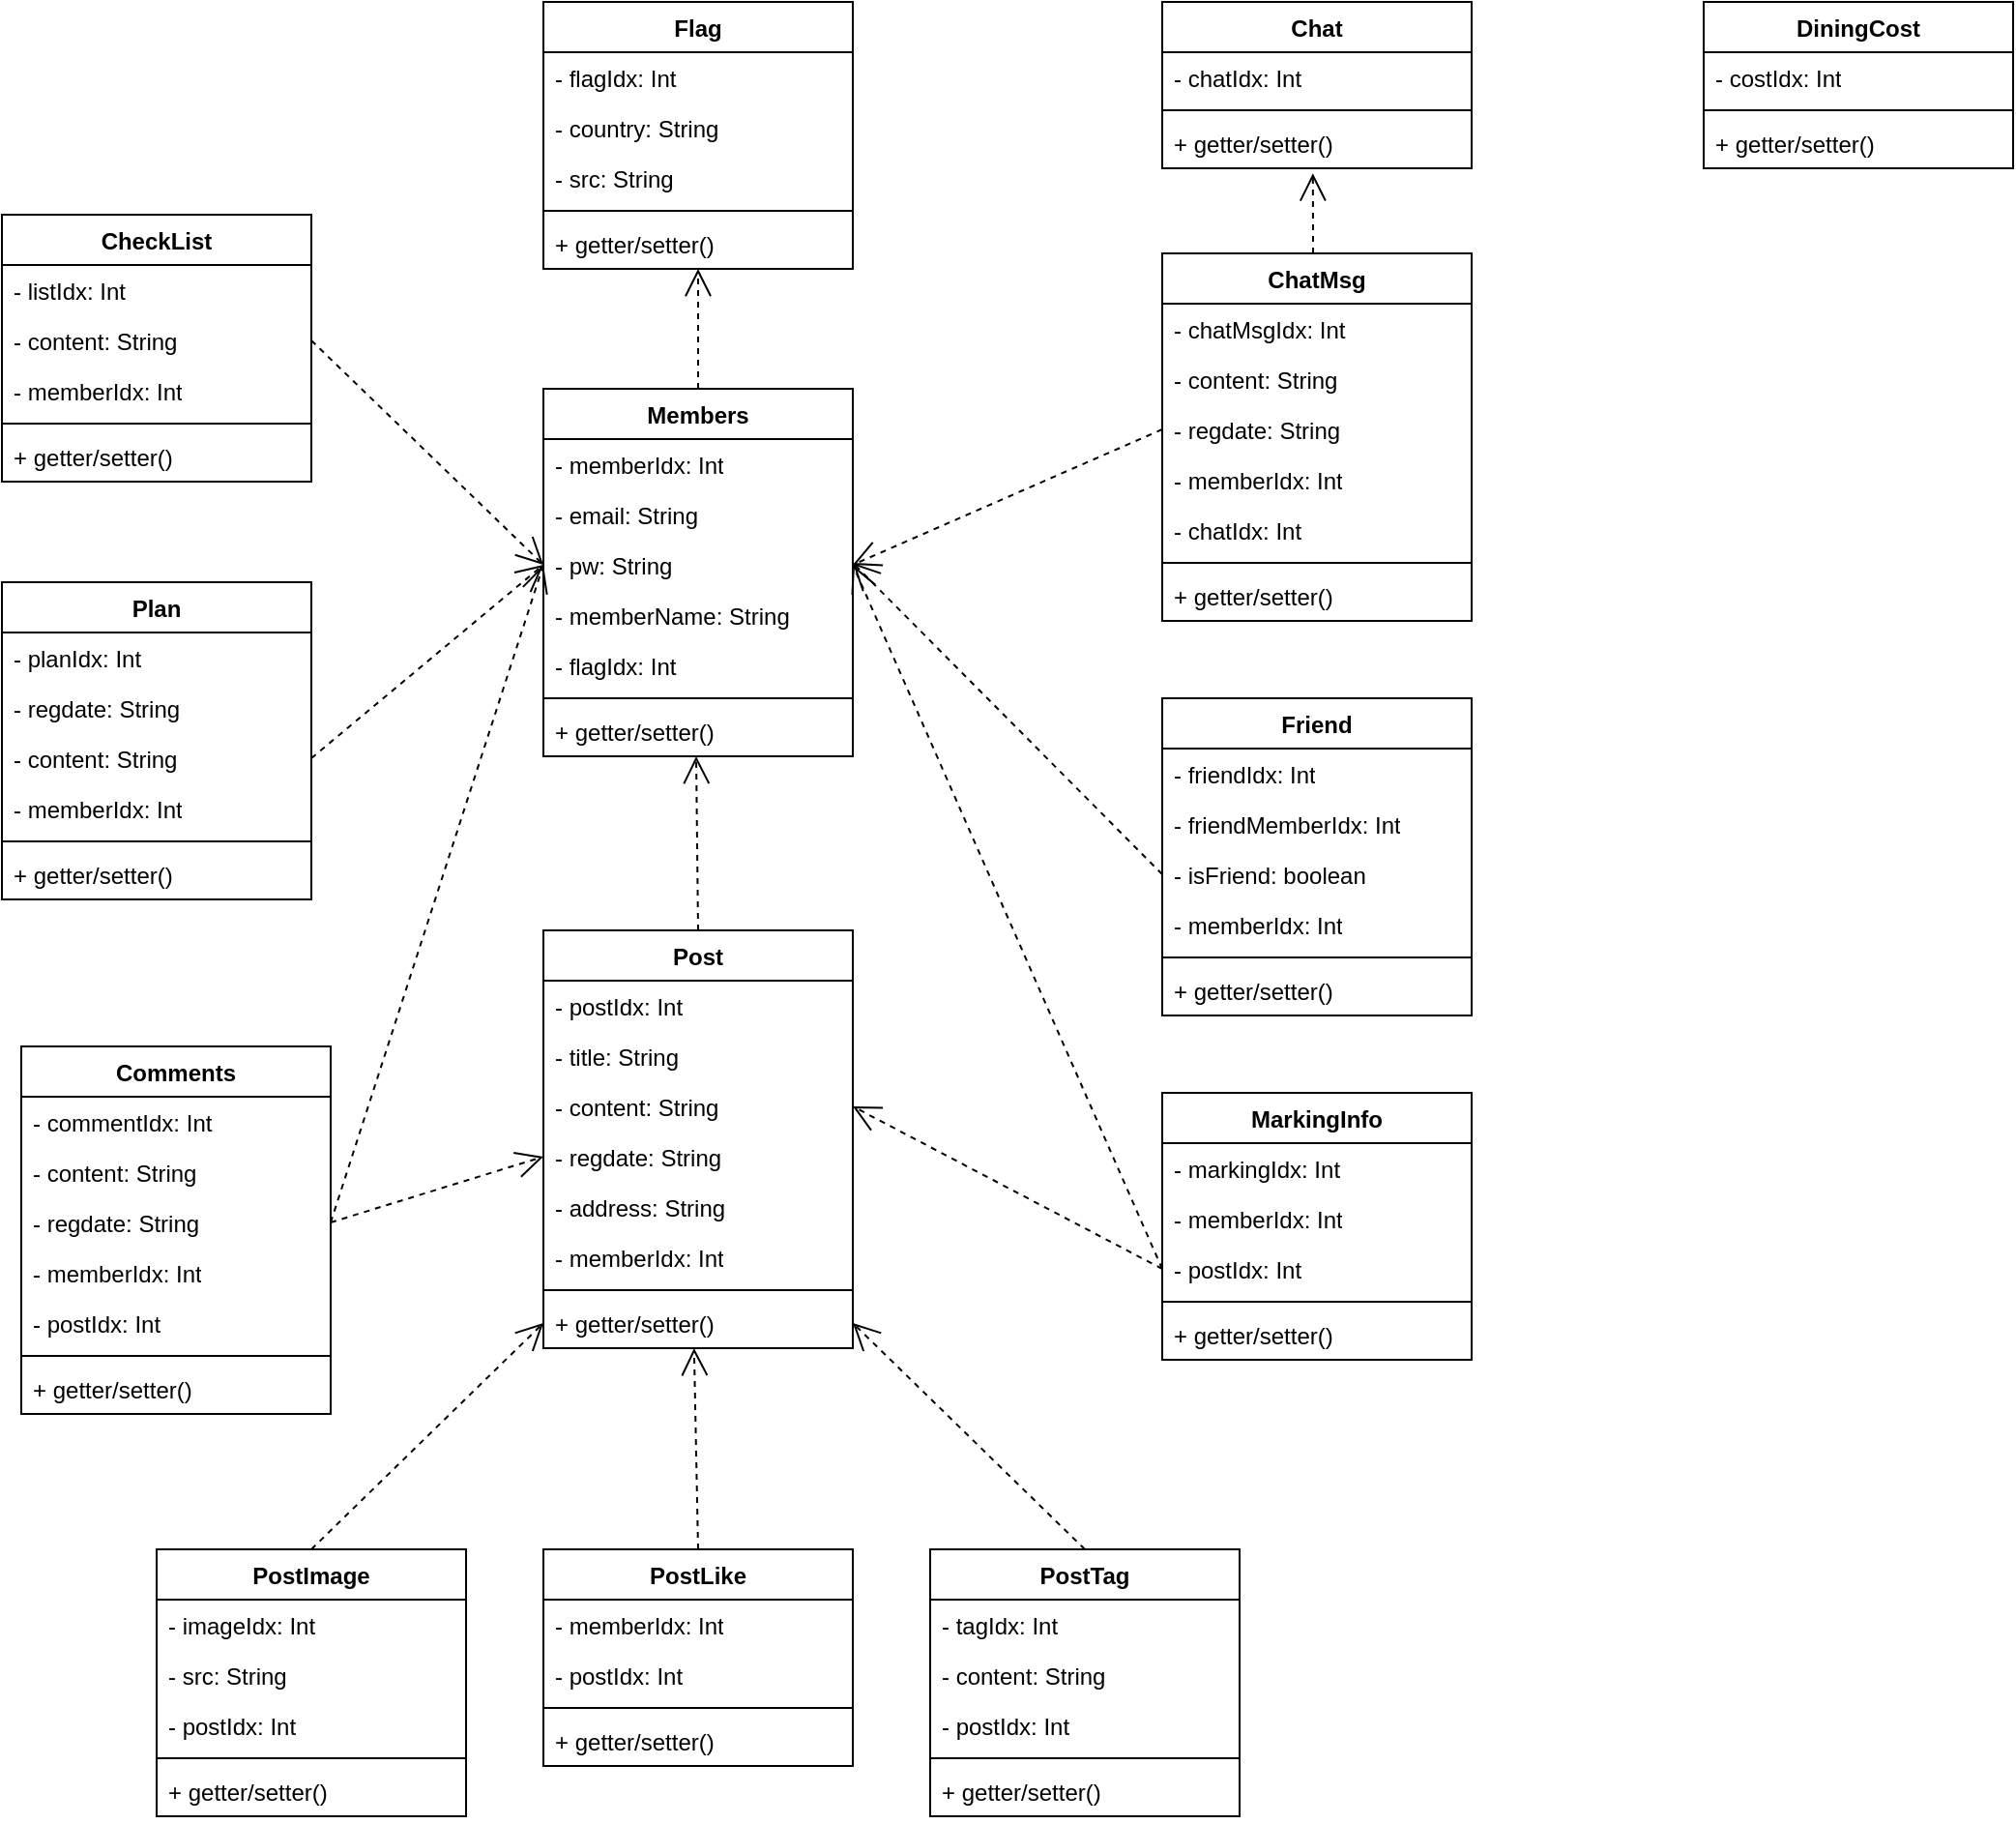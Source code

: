 <mxfile version="22.1.16" type="device">
  <diagram name="페이지-1" id="od5xdkLpZM2hRS--o86l">
    <mxGraphModel dx="1235" dy="614" grid="1" gridSize="10" guides="1" tooltips="1" connect="1" arrows="1" fold="1" page="1" pageScale="1" pageWidth="583" pageHeight="827" math="0" shadow="0">
      <root>
        <mxCell id="0" />
        <mxCell id="1" parent="0" />
        <mxCell id="5p9PvRlYCRHlStbMzKs2-5" value="Members" style="swimlane;fontStyle=1;align=center;verticalAlign=top;childLayout=stackLayout;horizontal=1;startSize=26;horizontalStack=0;resizeParent=1;resizeParentMax=0;resizeLast=0;collapsible=1;marginBottom=0;whiteSpace=wrap;html=1;" vertex="1" parent="1">
          <mxGeometry x="320" y="240" width="160" height="190" as="geometry" />
        </mxCell>
        <mxCell id="5p9PvRlYCRHlStbMzKs2-6" value="- memberIdx: Int" style="text;strokeColor=none;fillColor=none;align=left;verticalAlign=top;spacingLeft=4;spacingRight=4;overflow=hidden;rotatable=0;points=[[0,0.5],[1,0.5]];portConstraint=eastwest;whiteSpace=wrap;html=1;" vertex="1" parent="5p9PvRlYCRHlStbMzKs2-5">
          <mxGeometry y="26" width="160" height="26" as="geometry" />
        </mxCell>
        <mxCell id="5p9PvRlYCRHlStbMzKs2-10" value="- email: String" style="text;strokeColor=none;fillColor=none;align=left;verticalAlign=top;spacingLeft=4;spacingRight=4;overflow=hidden;rotatable=0;points=[[0,0.5],[1,0.5]];portConstraint=eastwest;whiteSpace=wrap;html=1;" vertex="1" parent="5p9PvRlYCRHlStbMzKs2-5">
          <mxGeometry y="52" width="160" height="26" as="geometry" />
        </mxCell>
        <mxCell id="5p9PvRlYCRHlStbMzKs2-11" value="- pw: String" style="text;strokeColor=none;fillColor=none;align=left;verticalAlign=top;spacingLeft=4;spacingRight=4;overflow=hidden;rotatable=0;points=[[0,0.5],[1,0.5]];portConstraint=eastwest;whiteSpace=wrap;html=1;" vertex="1" parent="5p9PvRlYCRHlStbMzKs2-5">
          <mxGeometry y="78" width="160" height="26" as="geometry" />
        </mxCell>
        <mxCell id="5p9PvRlYCRHlStbMzKs2-12" value="- memberName: String" style="text;strokeColor=none;fillColor=none;align=left;verticalAlign=top;spacingLeft=4;spacingRight=4;overflow=hidden;rotatable=0;points=[[0,0.5],[1,0.5]];portConstraint=eastwest;whiteSpace=wrap;html=1;" vertex="1" parent="5p9PvRlYCRHlStbMzKs2-5">
          <mxGeometry y="104" width="160" height="26" as="geometry" />
        </mxCell>
        <mxCell id="5p9PvRlYCRHlStbMzKs2-13" value="- flagIdx: Int" style="text;strokeColor=none;fillColor=none;align=left;verticalAlign=top;spacingLeft=4;spacingRight=4;overflow=hidden;rotatable=0;points=[[0,0.5],[1,0.5]];portConstraint=eastwest;whiteSpace=wrap;html=1;" vertex="1" parent="5p9PvRlYCRHlStbMzKs2-5">
          <mxGeometry y="130" width="160" height="26" as="geometry" />
        </mxCell>
        <mxCell id="5p9PvRlYCRHlStbMzKs2-7" value="" style="line;strokeWidth=1;fillColor=none;align=left;verticalAlign=middle;spacingTop=-1;spacingLeft=3;spacingRight=3;rotatable=0;labelPosition=right;points=[];portConstraint=eastwest;strokeColor=inherit;" vertex="1" parent="5p9PvRlYCRHlStbMzKs2-5">
          <mxGeometry y="156" width="160" height="8" as="geometry" />
        </mxCell>
        <mxCell id="5p9PvRlYCRHlStbMzKs2-8" value="+ getter/setter()" style="text;strokeColor=none;fillColor=none;align=left;verticalAlign=top;spacingLeft=4;spacingRight=4;overflow=hidden;rotatable=0;points=[[0,0.5],[1,0.5]];portConstraint=eastwest;whiteSpace=wrap;html=1;" vertex="1" parent="5p9PvRlYCRHlStbMzKs2-5">
          <mxGeometry y="164" width="160" height="26" as="geometry" />
        </mxCell>
        <mxCell id="5p9PvRlYCRHlStbMzKs2-14" value="Flag" style="swimlane;fontStyle=1;align=center;verticalAlign=top;childLayout=stackLayout;horizontal=1;startSize=26;horizontalStack=0;resizeParent=1;resizeParentMax=0;resizeLast=0;collapsible=1;marginBottom=0;whiteSpace=wrap;html=1;" vertex="1" parent="1">
          <mxGeometry x="320" y="40" width="160" height="138" as="geometry" />
        </mxCell>
        <mxCell id="5p9PvRlYCRHlStbMzKs2-15" value="- flagIdx: Int" style="text;strokeColor=none;fillColor=none;align=left;verticalAlign=top;spacingLeft=4;spacingRight=4;overflow=hidden;rotatable=0;points=[[0,0.5],[1,0.5]];portConstraint=eastwest;whiteSpace=wrap;html=1;" vertex="1" parent="5p9PvRlYCRHlStbMzKs2-14">
          <mxGeometry y="26" width="160" height="26" as="geometry" />
        </mxCell>
        <mxCell id="5p9PvRlYCRHlStbMzKs2-16" value="- country: String" style="text;strokeColor=none;fillColor=none;align=left;verticalAlign=top;spacingLeft=4;spacingRight=4;overflow=hidden;rotatable=0;points=[[0,0.5],[1,0.5]];portConstraint=eastwest;whiteSpace=wrap;html=1;" vertex="1" parent="5p9PvRlYCRHlStbMzKs2-14">
          <mxGeometry y="52" width="160" height="26" as="geometry" />
        </mxCell>
        <mxCell id="5p9PvRlYCRHlStbMzKs2-17" value="- src: String" style="text;strokeColor=none;fillColor=none;align=left;verticalAlign=top;spacingLeft=4;spacingRight=4;overflow=hidden;rotatable=0;points=[[0,0.5],[1,0.5]];portConstraint=eastwest;whiteSpace=wrap;html=1;" vertex="1" parent="5p9PvRlYCRHlStbMzKs2-14">
          <mxGeometry y="78" width="160" height="26" as="geometry" />
        </mxCell>
        <mxCell id="5p9PvRlYCRHlStbMzKs2-20" value="" style="line;strokeWidth=1;fillColor=none;align=left;verticalAlign=middle;spacingTop=-1;spacingLeft=3;spacingRight=3;rotatable=0;labelPosition=right;points=[];portConstraint=eastwest;strokeColor=inherit;" vertex="1" parent="5p9PvRlYCRHlStbMzKs2-14">
          <mxGeometry y="104" width="160" height="8" as="geometry" />
        </mxCell>
        <mxCell id="5p9PvRlYCRHlStbMzKs2-21" value="+ getter/setter()" style="text;strokeColor=none;fillColor=none;align=left;verticalAlign=top;spacingLeft=4;spacingRight=4;overflow=hidden;rotatable=0;points=[[0,0.5],[1,0.5]];portConstraint=eastwest;whiteSpace=wrap;html=1;" vertex="1" parent="5p9PvRlYCRHlStbMzKs2-14">
          <mxGeometry y="112" width="160" height="26" as="geometry" />
        </mxCell>
        <mxCell id="5p9PvRlYCRHlStbMzKs2-22" value="Post" style="swimlane;fontStyle=1;align=center;verticalAlign=top;childLayout=stackLayout;horizontal=1;startSize=26;horizontalStack=0;resizeParent=1;resizeParentMax=0;resizeLast=0;collapsible=1;marginBottom=0;whiteSpace=wrap;html=1;" vertex="1" parent="1">
          <mxGeometry x="320" y="520" width="160" height="216" as="geometry" />
        </mxCell>
        <mxCell id="5p9PvRlYCRHlStbMzKs2-23" value="- postIdx: Int" style="text;strokeColor=none;fillColor=none;align=left;verticalAlign=top;spacingLeft=4;spacingRight=4;overflow=hidden;rotatable=0;points=[[0,0.5],[1,0.5]];portConstraint=eastwest;whiteSpace=wrap;html=1;" vertex="1" parent="5p9PvRlYCRHlStbMzKs2-22">
          <mxGeometry y="26" width="160" height="26" as="geometry" />
        </mxCell>
        <mxCell id="5p9PvRlYCRHlStbMzKs2-24" value="- title: String" style="text;strokeColor=none;fillColor=none;align=left;verticalAlign=top;spacingLeft=4;spacingRight=4;overflow=hidden;rotatable=0;points=[[0,0.5],[1,0.5]];portConstraint=eastwest;whiteSpace=wrap;html=1;" vertex="1" parent="5p9PvRlYCRHlStbMzKs2-22">
          <mxGeometry y="52" width="160" height="26" as="geometry" />
        </mxCell>
        <mxCell id="5p9PvRlYCRHlStbMzKs2-25" value="- content: String" style="text;strokeColor=none;fillColor=none;align=left;verticalAlign=top;spacingLeft=4;spacingRight=4;overflow=hidden;rotatable=0;points=[[0,0.5],[1,0.5]];portConstraint=eastwest;whiteSpace=wrap;html=1;" vertex="1" parent="5p9PvRlYCRHlStbMzKs2-22">
          <mxGeometry y="78" width="160" height="26" as="geometry" />
        </mxCell>
        <mxCell id="5p9PvRlYCRHlStbMzKs2-26" value="- regdate: String" style="text;strokeColor=none;fillColor=none;align=left;verticalAlign=top;spacingLeft=4;spacingRight=4;overflow=hidden;rotatable=0;points=[[0,0.5],[1,0.5]];portConstraint=eastwest;whiteSpace=wrap;html=1;" vertex="1" parent="5p9PvRlYCRHlStbMzKs2-22">
          <mxGeometry y="104" width="160" height="26" as="geometry" />
        </mxCell>
        <mxCell id="5p9PvRlYCRHlStbMzKs2-27" value="- address: String" style="text;strokeColor=none;fillColor=none;align=left;verticalAlign=top;spacingLeft=4;spacingRight=4;overflow=hidden;rotatable=0;points=[[0,0.5],[1,0.5]];portConstraint=eastwest;whiteSpace=wrap;html=1;" vertex="1" parent="5p9PvRlYCRHlStbMzKs2-22">
          <mxGeometry y="130" width="160" height="26" as="geometry" />
        </mxCell>
        <mxCell id="5p9PvRlYCRHlStbMzKs2-30" value="- memberIdx: Int" style="text;strokeColor=none;fillColor=none;align=left;verticalAlign=top;spacingLeft=4;spacingRight=4;overflow=hidden;rotatable=0;points=[[0,0.5],[1,0.5]];portConstraint=eastwest;whiteSpace=wrap;html=1;" vertex="1" parent="5p9PvRlYCRHlStbMzKs2-22">
          <mxGeometry y="156" width="160" height="26" as="geometry" />
        </mxCell>
        <mxCell id="5p9PvRlYCRHlStbMzKs2-28" value="" style="line;strokeWidth=1;fillColor=none;align=left;verticalAlign=middle;spacingTop=-1;spacingLeft=3;spacingRight=3;rotatable=0;labelPosition=right;points=[];portConstraint=eastwest;strokeColor=inherit;" vertex="1" parent="5p9PvRlYCRHlStbMzKs2-22">
          <mxGeometry y="182" width="160" height="8" as="geometry" />
        </mxCell>
        <mxCell id="5p9PvRlYCRHlStbMzKs2-29" value="+ getter/setter()" style="text;strokeColor=none;fillColor=none;align=left;verticalAlign=top;spacingLeft=4;spacingRight=4;overflow=hidden;rotatable=0;points=[[0,0.5],[1,0.5]];portConstraint=eastwest;whiteSpace=wrap;html=1;" vertex="1" parent="5p9PvRlYCRHlStbMzKs2-22">
          <mxGeometry y="190" width="160" height="26" as="geometry" />
        </mxCell>
        <mxCell id="5p9PvRlYCRHlStbMzKs2-32" value="PostImage" style="swimlane;fontStyle=1;align=center;verticalAlign=top;childLayout=stackLayout;horizontal=1;startSize=26;horizontalStack=0;resizeParent=1;resizeParentMax=0;resizeLast=0;collapsible=1;marginBottom=0;whiteSpace=wrap;html=1;" vertex="1" parent="1">
          <mxGeometry x="120" y="840" width="160" height="138" as="geometry" />
        </mxCell>
        <mxCell id="5p9PvRlYCRHlStbMzKs2-33" value="- imageIdx: Int" style="text;strokeColor=none;fillColor=none;align=left;verticalAlign=top;spacingLeft=4;spacingRight=4;overflow=hidden;rotatable=0;points=[[0,0.5],[1,0.5]];portConstraint=eastwest;whiteSpace=wrap;html=1;" vertex="1" parent="5p9PvRlYCRHlStbMzKs2-32">
          <mxGeometry y="26" width="160" height="26" as="geometry" />
        </mxCell>
        <mxCell id="5p9PvRlYCRHlStbMzKs2-34" value="- src: String" style="text;strokeColor=none;fillColor=none;align=left;verticalAlign=top;spacingLeft=4;spacingRight=4;overflow=hidden;rotatable=0;points=[[0,0.5],[1,0.5]];portConstraint=eastwest;whiteSpace=wrap;html=1;" vertex="1" parent="5p9PvRlYCRHlStbMzKs2-32">
          <mxGeometry y="52" width="160" height="26" as="geometry" />
        </mxCell>
        <mxCell id="5p9PvRlYCRHlStbMzKs2-35" value="- postIdx: Int" style="text;strokeColor=none;fillColor=none;align=left;verticalAlign=top;spacingLeft=4;spacingRight=4;overflow=hidden;rotatable=0;points=[[0,0.5],[1,0.5]];portConstraint=eastwest;whiteSpace=wrap;html=1;" vertex="1" parent="5p9PvRlYCRHlStbMzKs2-32">
          <mxGeometry y="78" width="160" height="26" as="geometry" />
        </mxCell>
        <mxCell id="5p9PvRlYCRHlStbMzKs2-39" value="" style="line;strokeWidth=1;fillColor=none;align=left;verticalAlign=middle;spacingTop=-1;spacingLeft=3;spacingRight=3;rotatable=0;labelPosition=right;points=[];portConstraint=eastwest;strokeColor=inherit;" vertex="1" parent="5p9PvRlYCRHlStbMzKs2-32">
          <mxGeometry y="104" width="160" height="8" as="geometry" />
        </mxCell>
        <mxCell id="5p9PvRlYCRHlStbMzKs2-40" value="+ getter/setter()" style="text;strokeColor=none;fillColor=none;align=left;verticalAlign=top;spacingLeft=4;spacingRight=4;overflow=hidden;rotatable=0;points=[[0,0.5],[1,0.5]];portConstraint=eastwest;whiteSpace=wrap;html=1;" vertex="1" parent="5p9PvRlYCRHlStbMzKs2-32">
          <mxGeometry y="112" width="160" height="26" as="geometry" />
        </mxCell>
        <mxCell id="5p9PvRlYCRHlStbMzKs2-41" value="PostTag" style="swimlane;fontStyle=1;align=center;verticalAlign=top;childLayout=stackLayout;horizontal=1;startSize=26;horizontalStack=0;resizeParent=1;resizeParentMax=0;resizeLast=0;collapsible=1;marginBottom=0;whiteSpace=wrap;html=1;" vertex="1" parent="1">
          <mxGeometry x="520" y="840" width="160" height="138" as="geometry" />
        </mxCell>
        <mxCell id="5p9PvRlYCRHlStbMzKs2-42" value="- tagIdx: Int" style="text;strokeColor=none;fillColor=none;align=left;verticalAlign=top;spacingLeft=4;spacingRight=4;overflow=hidden;rotatable=0;points=[[0,0.5],[1,0.5]];portConstraint=eastwest;whiteSpace=wrap;html=1;" vertex="1" parent="5p9PvRlYCRHlStbMzKs2-41">
          <mxGeometry y="26" width="160" height="26" as="geometry" />
        </mxCell>
        <mxCell id="5p9PvRlYCRHlStbMzKs2-43" value="- content: String" style="text;strokeColor=none;fillColor=none;align=left;verticalAlign=top;spacingLeft=4;spacingRight=4;overflow=hidden;rotatable=0;points=[[0,0.5],[1,0.5]];portConstraint=eastwest;whiteSpace=wrap;html=1;" vertex="1" parent="5p9PvRlYCRHlStbMzKs2-41">
          <mxGeometry y="52" width="160" height="26" as="geometry" />
        </mxCell>
        <mxCell id="5p9PvRlYCRHlStbMzKs2-44" value="- postIdx: Int" style="text;strokeColor=none;fillColor=none;align=left;verticalAlign=top;spacingLeft=4;spacingRight=4;overflow=hidden;rotatable=0;points=[[0,0.5],[1,0.5]];portConstraint=eastwest;whiteSpace=wrap;html=1;" vertex="1" parent="5p9PvRlYCRHlStbMzKs2-41">
          <mxGeometry y="78" width="160" height="26" as="geometry" />
        </mxCell>
        <mxCell id="5p9PvRlYCRHlStbMzKs2-45" value="" style="line;strokeWidth=1;fillColor=none;align=left;verticalAlign=middle;spacingTop=-1;spacingLeft=3;spacingRight=3;rotatable=0;labelPosition=right;points=[];portConstraint=eastwest;strokeColor=inherit;" vertex="1" parent="5p9PvRlYCRHlStbMzKs2-41">
          <mxGeometry y="104" width="160" height="8" as="geometry" />
        </mxCell>
        <mxCell id="5p9PvRlYCRHlStbMzKs2-46" value="+ getter/setter()" style="text;strokeColor=none;fillColor=none;align=left;verticalAlign=top;spacingLeft=4;spacingRight=4;overflow=hidden;rotatable=0;points=[[0,0.5],[1,0.5]];portConstraint=eastwest;whiteSpace=wrap;html=1;" vertex="1" parent="5p9PvRlYCRHlStbMzKs2-41">
          <mxGeometry y="112" width="160" height="26" as="geometry" />
        </mxCell>
        <mxCell id="5p9PvRlYCRHlStbMzKs2-47" value="PostLike" style="swimlane;fontStyle=1;align=center;verticalAlign=top;childLayout=stackLayout;horizontal=1;startSize=26;horizontalStack=0;resizeParent=1;resizeParentMax=0;resizeLast=0;collapsible=1;marginBottom=0;whiteSpace=wrap;html=1;" vertex="1" parent="1">
          <mxGeometry x="320" y="840" width="160" height="112" as="geometry" />
        </mxCell>
        <mxCell id="5p9PvRlYCRHlStbMzKs2-48" value="- memberIdx: Int" style="text;strokeColor=none;fillColor=none;align=left;verticalAlign=top;spacingLeft=4;spacingRight=4;overflow=hidden;rotatable=0;points=[[0,0.5],[1,0.5]];portConstraint=eastwest;whiteSpace=wrap;html=1;" vertex="1" parent="5p9PvRlYCRHlStbMzKs2-47">
          <mxGeometry y="26" width="160" height="26" as="geometry" />
        </mxCell>
        <mxCell id="5p9PvRlYCRHlStbMzKs2-49" value="- postIdx: Int" style="text;strokeColor=none;fillColor=none;align=left;verticalAlign=top;spacingLeft=4;spacingRight=4;overflow=hidden;rotatable=0;points=[[0,0.5],[1,0.5]];portConstraint=eastwest;whiteSpace=wrap;html=1;" vertex="1" parent="5p9PvRlYCRHlStbMzKs2-47">
          <mxGeometry y="52" width="160" height="26" as="geometry" />
        </mxCell>
        <mxCell id="5p9PvRlYCRHlStbMzKs2-51" value="" style="line;strokeWidth=1;fillColor=none;align=left;verticalAlign=middle;spacingTop=-1;spacingLeft=3;spacingRight=3;rotatable=0;labelPosition=right;points=[];portConstraint=eastwest;strokeColor=inherit;" vertex="1" parent="5p9PvRlYCRHlStbMzKs2-47">
          <mxGeometry y="78" width="160" height="8" as="geometry" />
        </mxCell>
        <mxCell id="5p9PvRlYCRHlStbMzKs2-52" value="+ getter/setter()" style="text;strokeColor=none;fillColor=none;align=left;verticalAlign=top;spacingLeft=4;spacingRight=4;overflow=hidden;rotatable=0;points=[[0,0.5],[1,0.5]];portConstraint=eastwest;whiteSpace=wrap;html=1;" vertex="1" parent="5p9PvRlYCRHlStbMzKs2-47">
          <mxGeometry y="86" width="160" height="26" as="geometry" />
        </mxCell>
        <mxCell id="5p9PvRlYCRHlStbMzKs2-53" value="MarkingInfo" style="swimlane;fontStyle=1;align=center;verticalAlign=top;childLayout=stackLayout;horizontal=1;startSize=26;horizontalStack=0;resizeParent=1;resizeParentMax=0;resizeLast=0;collapsible=1;marginBottom=0;whiteSpace=wrap;html=1;" vertex="1" parent="1">
          <mxGeometry x="640" y="604" width="160" height="138" as="geometry" />
        </mxCell>
        <mxCell id="5p9PvRlYCRHlStbMzKs2-54" value="- markingIdx: Int" style="text;strokeColor=none;fillColor=none;align=left;verticalAlign=top;spacingLeft=4;spacingRight=4;overflow=hidden;rotatable=0;points=[[0,0.5],[1,0.5]];portConstraint=eastwest;whiteSpace=wrap;html=1;" vertex="1" parent="5p9PvRlYCRHlStbMzKs2-53">
          <mxGeometry y="26" width="160" height="26" as="geometry" />
        </mxCell>
        <mxCell id="5p9PvRlYCRHlStbMzKs2-55" value="- memberIdx: Int" style="text;strokeColor=none;fillColor=none;align=left;verticalAlign=top;spacingLeft=4;spacingRight=4;overflow=hidden;rotatable=0;points=[[0,0.5],[1,0.5]];portConstraint=eastwest;whiteSpace=wrap;html=1;" vertex="1" parent="5p9PvRlYCRHlStbMzKs2-53">
          <mxGeometry y="52" width="160" height="26" as="geometry" />
        </mxCell>
        <mxCell id="5p9PvRlYCRHlStbMzKs2-58" value="- postIdx: Int" style="text;strokeColor=none;fillColor=none;align=left;verticalAlign=top;spacingLeft=4;spacingRight=4;overflow=hidden;rotatable=0;points=[[0,0.5],[1,0.5]];portConstraint=eastwest;whiteSpace=wrap;html=1;" vertex="1" parent="5p9PvRlYCRHlStbMzKs2-53">
          <mxGeometry y="78" width="160" height="26" as="geometry" />
        </mxCell>
        <mxCell id="5p9PvRlYCRHlStbMzKs2-56" value="" style="line;strokeWidth=1;fillColor=none;align=left;verticalAlign=middle;spacingTop=-1;spacingLeft=3;spacingRight=3;rotatable=0;labelPosition=right;points=[];portConstraint=eastwest;strokeColor=inherit;" vertex="1" parent="5p9PvRlYCRHlStbMzKs2-53">
          <mxGeometry y="104" width="160" height="8" as="geometry" />
        </mxCell>
        <mxCell id="5p9PvRlYCRHlStbMzKs2-57" value="+ getter/setter()" style="text;strokeColor=none;fillColor=none;align=left;verticalAlign=top;spacingLeft=4;spacingRight=4;overflow=hidden;rotatable=0;points=[[0,0.5],[1,0.5]];portConstraint=eastwest;whiteSpace=wrap;html=1;" vertex="1" parent="5p9PvRlYCRHlStbMzKs2-53">
          <mxGeometry y="112" width="160" height="26" as="geometry" />
        </mxCell>
        <mxCell id="5p9PvRlYCRHlStbMzKs2-59" value="Comments" style="swimlane;fontStyle=1;align=center;verticalAlign=top;childLayout=stackLayout;horizontal=1;startSize=26;horizontalStack=0;resizeParent=1;resizeParentMax=0;resizeLast=0;collapsible=1;marginBottom=0;whiteSpace=wrap;html=1;" vertex="1" parent="1">
          <mxGeometry x="50" y="580" width="160" height="190" as="geometry" />
        </mxCell>
        <mxCell id="5p9PvRlYCRHlStbMzKs2-60" value="- commentIdx: Int" style="text;strokeColor=none;fillColor=none;align=left;verticalAlign=top;spacingLeft=4;spacingRight=4;overflow=hidden;rotatable=0;points=[[0,0.5],[1,0.5]];portConstraint=eastwest;whiteSpace=wrap;html=1;" vertex="1" parent="5p9PvRlYCRHlStbMzKs2-59">
          <mxGeometry y="26" width="160" height="26" as="geometry" />
        </mxCell>
        <mxCell id="5p9PvRlYCRHlStbMzKs2-61" value="- content: String" style="text;strokeColor=none;fillColor=none;align=left;verticalAlign=top;spacingLeft=4;spacingRight=4;overflow=hidden;rotatable=0;points=[[0,0.5],[1,0.5]];portConstraint=eastwest;whiteSpace=wrap;html=1;" vertex="1" parent="5p9PvRlYCRHlStbMzKs2-59">
          <mxGeometry y="52" width="160" height="26" as="geometry" />
        </mxCell>
        <mxCell id="5p9PvRlYCRHlStbMzKs2-119" value="- regdate: String" style="text;strokeColor=none;fillColor=none;align=left;verticalAlign=top;spacingLeft=4;spacingRight=4;overflow=hidden;rotatable=0;points=[[0,0.5],[1,0.5]];portConstraint=eastwest;whiteSpace=wrap;html=1;" vertex="1" parent="5p9PvRlYCRHlStbMzKs2-59">
          <mxGeometry y="78" width="160" height="26" as="geometry" />
        </mxCell>
        <mxCell id="5p9PvRlYCRHlStbMzKs2-65" value="- memberIdx: Int" style="text;strokeColor=none;fillColor=none;align=left;verticalAlign=top;spacingLeft=4;spacingRight=4;overflow=hidden;rotatable=0;points=[[0,0.5],[1,0.5]];portConstraint=eastwest;whiteSpace=wrap;html=1;" vertex="1" parent="5p9PvRlYCRHlStbMzKs2-59">
          <mxGeometry y="104" width="160" height="26" as="geometry" />
        </mxCell>
        <mxCell id="5p9PvRlYCRHlStbMzKs2-62" value="- postIdx: Int" style="text;strokeColor=none;fillColor=none;align=left;verticalAlign=top;spacingLeft=4;spacingRight=4;overflow=hidden;rotatable=0;points=[[0,0.5],[1,0.5]];portConstraint=eastwest;whiteSpace=wrap;html=1;" vertex="1" parent="5p9PvRlYCRHlStbMzKs2-59">
          <mxGeometry y="130" width="160" height="26" as="geometry" />
        </mxCell>
        <mxCell id="5p9PvRlYCRHlStbMzKs2-63" value="" style="line;strokeWidth=1;fillColor=none;align=left;verticalAlign=middle;spacingTop=-1;spacingLeft=3;spacingRight=3;rotatable=0;labelPosition=right;points=[];portConstraint=eastwest;strokeColor=inherit;" vertex="1" parent="5p9PvRlYCRHlStbMzKs2-59">
          <mxGeometry y="156" width="160" height="8" as="geometry" />
        </mxCell>
        <mxCell id="5p9PvRlYCRHlStbMzKs2-64" value="+ getter/setter()" style="text;strokeColor=none;fillColor=none;align=left;verticalAlign=top;spacingLeft=4;spacingRight=4;overflow=hidden;rotatable=0;points=[[0,0.5],[1,0.5]];portConstraint=eastwest;whiteSpace=wrap;html=1;" vertex="1" parent="5p9PvRlYCRHlStbMzKs2-59">
          <mxGeometry y="164" width="160" height="26" as="geometry" />
        </mxCell>
        <mxCell id="5p9PvRlYCRHlStbMzKs2-66" value="CheckList" style="swimlane;fontStyle=1;align=center;verticalAlign=top;childLayout=stackLayout;horizontal=1;startSize=26;horizontalStack=0;resizeParent=1;resizeParentMax=0;resizeLast=0;collapsible=1;marginBottom=0;whiteSpace=wrap;html=1;" vertex="1" parent="1">
          <mxGeometry x="40" y="150" width="160" height="138" as="geometry" />
        </mxCell>
        <mxCell id="5p9PvRlYCRHlStbMzKs2-67" value="- listIdx: Int" style="text;strokeColor=none;fillColor=none;align=left;verticalAlign=top;spacingLeft=4;spacingRight=4;overflow=hidden;rotatable=0;points=[[0,0.5],[1,0.5]];portConstraint=eastwest;whiteSpace=wrap;html=1;" vertex="1" parent="5p9PvRlYCRHlStbMzKs2-66">
          <mxGeometry y="26" width="160" height="26" as="geometry" />
        </mxCell>
        <mxCell id="5p9PvRlYCRHlStbMzKs2-68" value="- content: String" style="text;strokeColor=none;fillColor=none;align=left;verticalAlign=top;spacingLeft=4;spacingRight=4;overflow=hidden;rotatable=0;points=[[0,0.5],[1,0.5]];portConstraint=eastwest;whiteSpace=wrap;html=1;" vertex="1" parent="5p9PvRlYCRHlStbMzKs2-66">
          <mxGeometry y="52" width="160" height="26" as="geometry" />
        </mxCell>
        <mxCell id="5p9PvRlYCRHlStbMzKs2-69" value="- memberIdx: Int" style="text;strokeColor=none;fillColor=none;align=left;verticalAlign=top;spacingLeft=4;spacingRight=4;overflow=hidden;rotatable=0;points=[[0,0.5],[1,0.5]];portConstraint=eastwest;whiteSpace=wrap;html=1;" vertex="1" parent="5p9PvRlYCRHlStbMzKs2-66">
          <mxGeometry y="78" width="160" height="26" as="geometry" />
        </mxCell>
        <mxCell id="5p9PvRlYCRHlStbMzKs2-70" value="" style="line;strokeWidth=1;fillColor=none;align=left;verticalAlign=middle;spacingTop=-1;spacingLeft=3;spacingRight=3;rotatable=0;labelPosition=right;points=[];portConstraint=eastwest;strokeColor=inherit;" vertex="1" parent="5p9PvRlYCRHlStbMzKs2-66">
          <mxGeometry y="104" width="160" height="8" as="geometry" />
        </mxCell>
        <mxCell id="5p9PvRlYCRHlStbMzKs2-71" value="+ getter/setter()" style="text;strokeColor=none;fillColor=none;align=left;verticalAlign=top;spacingLeft=4;spacingRight=4;overflow=hidden;rotatable=0;points=[[0,0.5],[1,0.5]];portConstraint=eastwest;whiteSpace=wrap;html=1;" vertex="1" parent="5p9PvRlYCRHlStbMzKs2-66">
          <mxGeometry y="112" width="160" height="26" as="geometry" />
        </mxCell>
        <mxCell id="5p9PvRlYCRHlStbMzKs2-72" value="Plan" style="swimlane;fontStyle=1;align=center;verticalAlign=top;childLayout=stackLayout;horizontal=1;startSize=26;horizontalStack=0;resizeParent=1;resizeParentMax=0;resizeLast=0;collapsible=1;marginBottom=0;whiteSpace=wrap;html=1;" vertex="1" parent="1">
          <mxGeometry x="40" y="340" width="160" height="164" as="geometry" />
        </mxCell>
        <mxCell id="5p9PvRlYCRHlStbMzKs2-73" value="- planIdx: Int" style="text;strokeColor=none;fillColor=none;align=left;verticalAlign=top;spacingLeft=4;spacingRight=4;overflow=hidden;rotatable=0;points=[[0,0.5],[1,0.5]];portConstraint=eastwest;whiteSpace=wrap;html=1;" vertex="1" parent="5p9PvRlYCRHlStbMzKs2-72">
          <mxGeometry y="26" width="160" height="26" as="geometry" />
        </mxCell>
        <mxCell id="5p9PvRlYCRHlStbMzKs2-74" value="- regdate: String" style="text;strokeColor=none;fillColor=none;align=left;verticalAlign=top;spacingLeft=4;spacingRight=4;overflow=hidden;rotatable=0;points=[[0,0.5],[1,0.5]];portConstraint=eastwest;whiteSpace=wrap;html=1;" vertex="1" parent="5p9PvRlYCRHlStbMzKs2-72">
          <mxGeometry y="52" width="160" height="26" as="geometry" />
        </mxCell>
        <mxCell id="5p9PvRlYCRHlStbMzKs2-78" value="- content: String" style="text;strokeColor=none;fillColor=none;align=left;verticalAlign=top;spacingLeft=4;spacingRight=4;overflow=hidden;rotatable=0;points=[[0,0.5],[1,0.5]];portConstraint=eastwest;whiteSpace=wrap;html=1;" vertex="1" parent="5p9PvRlYCRHlStbMzKs2-72">
          <mxGeometry y="78" width="160" height="26" as="geometry" />
        </mxCell>
        <mxCell id="5p9PvRlYCRHlStbMzKs2-75" value="- memberIdx: Int" style="text;strokeColor=none;fillColor=none;align=left;verticalAlign=top;spacingLeft=4;spacingRight=4;overflow=hidden;rotatable=0;points=[[0,0.5],[1,0.5]];portConstraint=eastwest;whiteSpace=wrap;html=1;" vertex="1" parent="5p9PvRlYCRHlStbMzKs2-72">
          <mxGeometry y="104" width="160" height="26" as="geometry" />
        </mxCell>
        <mxCell id="5p9PvRlYCRHlStbMzKs2-76" value="" style="line;strokeWidth=1;fillColor=none;align=left;verticalAlign=middle;spacingTop=-1;spacingLeft=3;spacingRight=3;rotatable=0;labelPosition=right;points=[];portConstraint=eastwest;strokeColor=inherit;" vertex="1" parent="5p9PvRlYCRHlStbMzKs2-72">
          <mxGeometry y="130" width="160" height="8" as="geometry" />
        </mxCell>
        <mxCell id="5p9PvRlYCRHlStbMzKs2-77" value="+ getter/setter()" style="text;strokeColor=none;fillColor=none;align=left;verticalAlign=top;spacingLeft=4;spacingRight=4;overflow=hidden;rotatable=0;points=[[0,0.5],[1,0.5]];portConstraint=eastwest;whiteSpace=wrap;html=1;" vertex="1" parent="5p9PvRlYCRHlStbMzKs2-72">
          <mxGeometry y="138" width="160" height="26" as="geometry" />
        </mxCell>
        <mxCell id="5p9PvRlYCRHlStbMzKs2-79" value="Friend" style="swimlane;fontStyle=1;align=center;verticalAlign=top;childLayout=stackLayout;horizontal=1;startSize=26;horizontalStack=0;resizeParent=1;resizeParentMax=0;resizeLast=0;collapsible=1;marginBottom=0;whiteSpace=wrap;html=1;" vertex="1" parent="1">
          <mxGeometry x="640" y="400" width="160" height="164" as="geometry" />
        </mxCell>
        <mxCell id="5p9PvRlYCRHlStbMzKs2-80" value="- friendIdx: Int" style="text;strokeColor=none;fillColor=none;align=left;verticalAlign=top;spacingLeft=4;spacingRight=4;overflow=hidden;rotatable=0;points=[[0,0.5],[1,0.5]];portConstraint=eastwest;whiteSpace=wrap;html=1;" vertex="1" parent="5p9PvRlYCRHlStbMzKs2-79">
          <mxGeometry y="26" width="160" height="26" as="geometry" />
        </mxCell>
        <mxCell id="5p9PvRlYCRHlStbMzKs2-86" value="- friendMemberIdx: Int" style="text;strokeColor=none;fillColor=none;align=left;verticalAlign=top;spacingLeft=4;spacingRight=4;overflow=hidden;rotatable=0;points=[[0,0.5],[1,0.5]];portConstraint=eastwest;whiteSpace=wrap;html=1;" vertex="1" parent="5p9PvRlYCRHlStbMzKs2-79">
          <mxGeometry y="52" width="160" height="26" as="geometry" />
        </mxCell>
        <mxCell id="5p9PvRlYCRHlStbMzKs2-81" value="- isFriend: boolean" style="text;strokeColor=none;fillColor=none;align=left;verticalAlign=top;spacingLeft=4;spacingRight=4;overflow=hidden;rotatable=0;points=[[0,0.5],[1,0.5]];portConstraint=eastwest;whiteSpace=wrap;html=1;" vertex="1" parent="5p9PvRlYCRHlStbMzKs2-79">
          <mxGeometry y="78" width="160" height="26" as="geometry" />
        </mxCell>
        <mxCell id="5p9PvRlYCRHlStbMzKs2-83" value="- memberIdx: Int" style="text;strokeColor=none;fillColor=none;align=left;verticalAlign=top;spacingLeft=4;spacingRight=4;overflow=hidden;rotatable=0;points=[[0,0.5],[1,0.5]];portConstraint=eastwest;whiteSpace=wrap;html=1;" vertex="1" parent="5p9PvRlYCRHlStbMzKs2-79">
          <mxGeometry y="104" width="160" height="26" as="geometry" />
        </mxCell>
        <mxCell id="5p9PvRlYCRHlStbMzKs2-84" value="" style="line;strokeWidth=1;fillColor=none;align=left;verticalAlign=middle;spacingTop=-1;spacingLeft=3;spacingRight=3;rotatable=0;labelPosition=right;points=[];portConstraint=eastwest;strokeColor=inherit;" vertex="1" parent="5p9PvRlYCRHlStbMzKs2-79">
          <mxGeometry y="130" width="160" height="8" as="geometry" />
        </mxCell>
        <mxCell id="5p9PvRlYCRHlStbMzKs2-85" value="+ getter/setter()" style="text;strokeColor=none;fillColor=none;align=left;verticalAlign=top;spacingLeft=4;spacingRight=4;overflow=hidden;rotatable=0;points=[[0,0.5],[1,0.5]];portConstraint=eastwest;whiteSpace=wrap;html=1;" vertex="1" parent="5p9PvRlYCRHlStbMzKs2-79">
          <mxGeometry y="138" width="160" height="26" as="geometry" />
        </mxCell>
        <mxCell id="5p9PvRlYCRHlStbMzKs2-87" value="Chat" style="swimlane;fontStyle=1;align=center;verticalAlign=top;childLayout=stackLayout;horizontal=1;startSize=26;horizontalStack=0;resizeParent=1;resizeParentMax=0;resizeLast=0;collapsible=1;marginBottom=0;whiteSpace=wrap;html=1;" vertex="1" parent="1">
          <mxGeometry x="640" y="40" width="160" height="86" as="geometry" />
        </mxCell>
        <mxCell id="5p9PvRlYCRHlStbMzKs2-88" value="- chatIdx: Int" style="text;strokeColor=none;fillColor=none;align=left;verticalAlign=top;spacingLeft=4;spacingRight=4;overflow=hidden;rotatable=0;points=[[0,0.5],[1,0.5]];portConstraint=eastwest;whiteSpace=wrap;html=1;" vertex="1" parent="5p9PvRlYCRHlStbMzKs2-87">
          <mxGeometry y="26" width="160" height="26" as="geometry" />
        </mxCell>
        <mxCell id="5p9PvRlYCRHlStbMzKs2-92" value="" style="line;strokeWidth=1;fillColor=none;align=left;verticalAlign=middle;spacingTop=-1;spacingLeft=3;spacingRight=3;rotatable=0;labelPosition=right;points=[];portConstraint=eastwest;strokeColor=inherit;" vertex="1" parent="5p9PvRlYCRHlStbMzKs2-87">
          <mxGeometry y="52" width="160" height="8" as="geometry" />
        </mxCell>
        <mxCell id="5p9PvRlYCRHlStbMzKs2-93" value="+ getter/setter()" style="text;strokeColor=none;fillColor=none;align=left;verticalAlign=top;spacingLeft=4;spacingRight=4;overflow=hidden;rotatable=0;points=[[0,0.5],[1,0.5]];portConstraint=eastwest;whiteSpace=wrap;html=1;" vertex="1" parent="5p9PvRlYCRHlStbMzKs2-87">
          <mxGeometry y="60" width="160" height="26" as="geometry" />
        </mxCell>
        <mxCell id="5p9PvRlYCRHlStbMzKs2-94" value="ChatMsg" style="swimlane;fontStyle=1;align=center;verticalAlign=top;childLayout=stackLayout;horizontal=1;startSize=26;horizontalStack=0;resizeParent=1;resizeParentMax=0;resizeLast=0;collapsible=1;marginBottom=0;whiteSpace=wrap;html=1;" vertex="1" parent="1">
          <mxGeometry x="640" y="170" width="160" height="190" as="geometry" />
        </mxCell>
        <mxCell id="5p9PvRlYCRHlStbMzKs2-95" value="- chatMsgIdx: Int" style="text;strokeColor=none;fillColor=none;align=left;verticalAlign=top;spacingLeft=4;spacingRight=4;overflow=hidden;rotatable=0;points=[[0,0.5],[1,0.5]];portConstraint=eastwest;whiteSpace=wrap;html=1;" vertex="1" parent="5p9PvRlYCRHlStbMzKs2-94">
          <mxGeometry y="26" width="160" height="26" as="geometry" />
        </mxCell>
        <mxCell id="5p9PvRlYCRHlStbMzKs2-99" value="- content: String" style="text;strokeColor=none;fillColor=none;align=left;verticalAlign=top;spacingLeft=4;spacingRight=4;overflow=hidden;rotatable=0;points=[[0,0.5],[1,0.5]];portConstraint=eastwest;whiteSpace=wrap;html=1;" vertex="1" parent="5p9PvRlYCRHlStbMzKs2-94">
          <mxGeometry y="52" width="160" height="26" as="geometry" />
        </mxCell>
        <mxCell id="5p9PvRlYCRHlStbMzKs2-100" value="- regdate: String" style="text;strokeColor=none;fillColor=none;align=left;verticalAlign=top;spacingLeft=4;spacingRight=4;overflow=hidden;rotatable=0;points=[[0,0.5],[1,0.5]];portConstraint=eastwest;whiteSpace=wrap;html=1;" vertex="1" parent="5p9PvRlYCRHlStbMzKs2-94">
          <mxGeometry y="78" width="160" height="26" as="geometry" />
        </mxCell>
        <mxCell id="5p9PvRlYCRHlStbMzKs2-101" value="- memberIdx: Int" style="text;strokeColor=none;fillColor=none;align=left;verticalAlign=top;spacingLeft=4;spacingRight=4;overflow=hidden;rotatable=0;points=[[0,0.5],[1,0.5]];portConstraint=eastwest;whiteSpace=wrap;html=1;" vertex="1" parent="5p9PvRlYCRHlStbMzKs2-94">
          <mxGeometry y="104" width="160" height="26" as="geometry" />
        </mxCell>
        <mxCell id="5p9PvRlYCRHlStbMzKs2-98" value="- chatIdx: Int" style="text;strokeColor=none;fillColor=none;align=left;verticalAlign=top;spacingLeft=4;spacingRight=4;overflow=hidden;rotatable=0;points=[[0,0.5],[1,0.5]];portConstraint=eastwest;whiteSpace=wrap;html=1;" vertex="1" parent="5p9PvRlYCRHlStbMzKs2-94">
          <mxGeometry y="130" width="160" height="26" as="geometry" />
        </mxCell>
        <mxCell id="5p9PvRlYCRHlStbMzKs2-96" value="" style="line;strokeWidth=1;fillColor=none;align=left;verticalAlign=middle;spacingTop=-1;spacingLeft=3;spacingRight=3;rotatable=0;labelPosition=right;points=[];portConstraint=eastwest;strokeColor=inherit;" vertex="1" parent="5p9PvRlYCRHlStbMzKs2-94">
          <mxGeometry y="156" width="160" height="8" as="geometry" />
        </mxCell>
        <mxCell id="5p9PvRlYCRHlStbMzKs2-97" value="+ getter/setter()" style="text;strokeColor=none;fillColor=none;align=left;verticalAlign=top;spacingLeft=4;spacingRight=4;overflow=hidden;rotatable=0;points=[[0,0.5],[1,0.5]];portConstraint=eastwest;whiteSpace=wrap;html=1;" vertex="1" parent="5p9PvRlYCRHlStbMzKs2-94">
          <mxGeometry y="164" width="160" height="26" as="geometry" />
        </mxCell>
        <mxCell id="5p9PvRlYCRHlStbMzKs2-106" value="DiningCost" style="swimlane;fontStyle=1;align=center;verticalAlign=top;childLayout=stackLayout;horizontal=1;startSize=26;horizontalStack=0;resizeParent=1;resizeParentMax=0;resizeLast=0;collapsible=1;marginBottom=0;whiteSpace=wrap;html=1;" vertex="1" parent="1">
          <mxGeometry x="920" y="40" width="160" height="86" as="geometry" />
        </mxCell>
        <mxCell id="5p9PvRlYCRHlStbMzKs2-107" value="- costIdx: Int" style="text;strokeColor=none;fillColor=none;align=left;verticalAlign=top;spacingLeft=4;spacingRight=4;overflow=hidden;rotatable=0;points=[[0,0.5],[1,0.5]];portConstraint=eastwest;whiteSpace=wrap;html=1;" vertex="1" parent="5p9PvRlYCRHlStbMzKs2-106">
          <mxGeometry y="26" width="160" height="26" as="geometry" />
        </mxCell>
        <mxCell id="5p9PvRlYCRHlStbMzKs2-108" value="" style="line;strokeWidth=1;fillColor=none;align=left;verticalAlign=middle;spacingTop=-1;spacingLeft=3;spacingRight=3;rotatable=0;labelPosition=right;points=[];portConstraint=eastwest;strokeColor=inherit;" vertex="1" parent="5p9PvRlYCRHlStbMzKs2-106">
          <mxGeometry y="52" width="160" height="8" as="geometry" />
        </mxCell>
        <mxCell id="5p9PvRlYCRHlStbMzKs2-109" value="+ getter/setter()" style="text;strokeColor=none;fillColor=none;align=left;verticalAlign=top;spacingLeft=4;spacingRight=4;overflow=hidden;rotatable=0;points=[[0,0.5],[1,0.5]];portConstraint=eastwest;whiteSpace=wrap;html=1;" vertex="1" parent="5p9PvRlYCRHlStbMzKs2-106">
          <mxGeometry y="60" width="160" height="26" as="geometry" />
        </mxCell>
        <mxCell id="5p9PvRlYCRHlStbMzKs2-31" value="" style="endArrow=open;endSize=12;dashed=1;html=1;rounded=0;exitX=0.5;exitY=0;exitDx=0;exitDy=0;" edge="1" parent="1" source="5p9PvRlYCRHlStbMzKs2-5" target="5p9PvRlYCRHlStbMzKs2-21">
          <mxGeometry width="160" relative="1" as="geometry">
            <mxPoint x="200" y="120" as="sourcePoint" />
            <mxPoint x="360" y="120" as="targetPoint" />
          </mxGeometry>
        </mxCell>
        <mxCell id="5p9PvRlYCRHlStbMzKs2-110" value="" style="endArrow=open;endSize=12;dashed=1;html=1;rounded=0;exitX=0.5;exitY=0;exitDx=0;exitDy=0;" edge="1" parent="1" source="5p9PvRlYCRHlStbMzKs2-22">
          <mxGeometry width="160" relative="1" as="geometry">
            <mxPoint x="398.67" y="492" as="sourcePoint" />
            <mxPoint x="399" y="430" as="targetPoint" />
          </mxGeometry>
        </mxCell>
        <mxCell id="5p9PvRlYCRHlStbMzKs2-112" value="" style="endArrow=open;endSize=12;dashed=1;html=1;rounded=0;exitX=0.5;exitY=0;exitDx=0;exitDy=0;entryX=0;entryY=0.5;entryDx=0;entryDy=0;" edge="1" parent="1" source="5p9PvRlYCRHlStbMzKs2-32" target="5p9PvRlYCRHlStbMzKs2-29">
          <mxGeometry width="160" relative="1" as="geometry">
            <mxPoint x="200.33" y="760" as="sourcePoint" />
            <mxPoint x="199.33" y="670" as="targetPoint" />
          </mxGeometry>
        </mxCell>
        <mxCell id="5p9PvRlYCRHlStbMzKs2-113" value="" style="endArrow=open;endSize=12;dashed=1;html=1;rounded=0;exitX=0.5;exitY=0;exitDx=0;exitDy=0;entryX=0.474;entryY=0.087;entryDx=0;entryDy=0;entryPerimeter=0;" edge="1" parent="1" source="5p9PvRlYCRHlStbMzKs2-47">
          <mxGeometry width="160" relative="1" as="geometry">
            <mxPoint x="402.08" y="863.74" as="sourcePoint" />
            <mxPoint x="397.92" y="736.002" as="targetPoint" />
          </mxGeometry>
        </mxCell>
        <mxCell id="5p9PvRlYCRHlStbMzKs2-114" value="" style="endArrow=open;endSize=12;dashed=1;html=1;rounded=0;exitX=0.5;exitY=0;exitDx=0;exitDy=0;entryX=1;entryY=0.5;entryDx=0;entryDy=0;" edge="1" parent="1" source="5p9PvRlYCRHlStbMzKs2-41" target="5p9PvRlYCRHlStbMzKs2-29">
          <mxGeometry width="160" relative="1" as="geometry">
            <mxPoint x="470" y="834" as="sourcePoint" />
            <mxPoint x="420" y="760" as="targetPoint" />
          </mxGeometry>
        </mxCell>
        <mxCell id="5p9PvRlYCRHlStbMzKs2-115" value="" style="endArrow=open;endSize=12;dashed=1;html=1;rounded=0;exitX=0;exitY=0.5;exitDx=0;exitDy=0;entryX=1;entryY=0.5;entryDx=0;entryDy=0;" edge="1" parent="1" source="5p9PvRlYCRHlStbMzKs2-58" target="5p9PvRlYCRHlStbMzKs2-11">
          <mxGeometry width="160" relative="1" as="geometry">
            <mxPoint x="521" y="414" as="sourcePoint" />
            <mxPoint x="510" y="310" as="targetPoint" />
          </mxGeometry>
        </mxCell>
        <mxCell id="5p9PvRlYCRHlStbMzKs2-118" value="" style="endArrow=open;endSize=12;dashed=1;html=1;rounded=0;exitX=0;exitY=0.5;exitDx=0;exitDy=0;entryX=1;entryY=0.5;entryDx=0;entryDy=0;" edge="1" parent="1" source="5p9PvRlYCRHlStbMzKs2-58" target="5p9PvRlYCRHlStbMzKs2-25">
          <mxGeometry width="160" relative="1" as="geometry">
            <mxPoint x="650" y="325" as="sourcePoint" />
            <mxPoint x="490" y="325" as="targetPoint" />
          </mxGeometry>
        </mxCell>
        <mxCell id="5p9PvRlYCRHlStbMzKs2-120" value="" style="endArrow=open;endSize=12;dashed=1;html=1;rounded=0;exitX=1;exitY=0.5;exitDx=0;exitDy=0;entryX=0;entryY=0.5;entryDx=0;entryDy=0;" edge="1" parent="1" source="5p9PvRlYCRHlStbMzKs2-119" target="5p9PvRlYCRHlStbMzKs2-11">
          <mxGeometry width="160" relative="1" as="geometry">
            <mxPoint x="630" y="500" as="sourcePoint" />
            <mxPoint x="470" y="500" as="targetPoint" />
          </mxGeometry>
        </mxCell>
        <mxCell id="5p9PvRlYCRHlStbMzKs2-121" value="" style="endArrow=open;endSize=12;dashed=1;html=1;rounded=0;exitX=1;exitY=0.5;exitDx=0;exitDy=0;entryX=0;entryY=0.5;entryDx=0;entryDy=0;" edge="1" parent="1" source="5p9PvRlYCRHlStbMzKs2-119" target="5p9PvRlYCRHlStbMzKs2-26">
          <mxGeometry width="160" relative="1" as="geometry">
            <mxPoint x="640" y="544.09" as="sourcePoint" />
            <mxPoint x="480" y="544.09" as="targetPoint" />
          </mxGeometry>
        </mxCell>
        <mxCell id="5p9PvRlYCRHlStbMzKs2-130" value="" style="endArrow=open;endSize=12;dashed=1;html=1;rounded=0;exitX=1;exitY=0.5;exitDx=0;exitDy=0;entryX=0;entryY=0.5;entryDx=0;entryDy=0;" edge="1" parent="1" source="5p9PvRlYCRHlStbMzKs2-68" target="5p9PvRlYCRHlStbMzKs2-11">
          <mxGeometry width="160" relative="1" as="geometry">
            <mxPoint x="650" y="310" as="sourcePoint" />
            <mxPoint x="490" y="230" as="targetPoint" />
          </mxGeometry>
        </mxCell>
        <mxCell id="5p9PvRlYCRHlStbMzKs2-132" value="" style="endArrow=open;endSize=12;dashed=1;html=1;rounded=0;exitX=1;exitY=0.5;exitDx=0;exitDy=0;entryX=0;entryY=0.5;entryDx=0;entryDy=0;" edge="1" parent="1" source="5p9PvRlYCRHlStbMzKs2-78" target="5p9PvRlYCRHlStbMzKs2-11">
          <mxGeometry width="160" relative="1" as="geometry">
            <mxPoint x="210" y="225" as="sourcePoint" />
            <mxPoint x="300" y="341" as="targetPoint" />
            <Array as="points" />
          </mxGeometry>
        </mxCell>
        <mxCell id="5p9PvRlYCRHlStbMzKs2-133" value="" style="endArrow=open;endSize=12;dashed=1;html=1;rounded=0;exitX=0;exitY=0.5;exitDx=0;exitDy=0;" edge="1" parent="1" source="5p9PvRlYCRHlStbMzKs2-81">
          <mxGeometry width="160" relative="1" as="geometry">
            <mxPoint x="640" y="196" as="sourcePoint" />
            <mxPoint x="480" y="330" as="targetPoint" />
          </mxGeometry>
        </mxCell>
        <mxCell id="5p9PvRlYCRHlStbMzKs2-134" value="" style="endArrow=open;endSize=12;dashed=1;html=1;rounded=0;entryX=0.487;entryY=1.103;entryDx=0;entryDy=0;entryPerimeter=0;" edge="1" parent="1" target="5p9PvRlYCRHlStbMzKs2-93">
          <mxGeometry width="160" relative="1" as="geometry">
            <mxPoint x="718" y="170" as="sourcePoint" />
            <mxPoint x="410" y="188" as="targetPoint" />
          </mxGeometry>
        </mxCell>
        <mxCell id="5p9PvRlYCRHlStbMzKs2-135" value="" style="endArrow=open;endSize=12;dashed=1;html=1;rounded=0;exitX=0;exitY=0.5;exitDx=0;exitDy=0;entryX=1;entryY=0.5;entryDx=0;entryDy=0;" edge="1" parent="1" source="5p9PvRlYCRHlStbMzKs2-100" target="5p9PvRlYCRHlStbMzKs2-11">
          <mxGeometry width="160" relative="1" as="geometry">
            <mxPoint x="640" y="271" as="sourcePoint" />
            <mxPoint x="480" y="110" as="targetPoint" />
          </mxGeometry>
        </mxCell>
      </root>
    </mxGraphModel>
  </diagram>
</mxfile>
